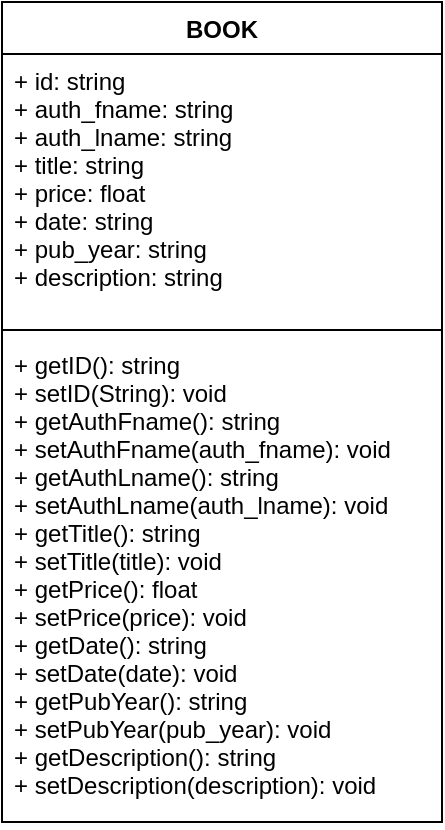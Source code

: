 <mxfile version="14.1.8" type="device" pages="2"><diagram id="p7IvkgNbPgpUHnExX8V_" name="UML"><mxGraphModel dx="1422" dy="822" grid="1" gridSize="10" guides="1" tooltips="1" connect="1" arrows="1" fold="1" page="1" pageScale="1" pageWidth="1169" pageHeight="827" math="0" shadow="0"><root><mxCell id="0"/><mxCell id="1" parent="0"/><mxCell id="fQqwjprZyvzPJVJnrCtr-1" value="BOOK" style="swimlane;fontStyle=1;align=center;verticalAlign=top;childLayout=stackLayout;horizontal=1;startSize=26;horizontalStack=0;resizeParent=1;resizeParentMax=0;resizeLast=0;collapsible=1;marginBottom=0;" vertex="1" parent="1"><mxGeometry x="420" y="200" width="220" height="410" as="geometry"/></mxCell><mxCell id="fQqwjprZyvzPJVJnrCtr-2" value="+ id: string&#10;+ auth_fname: string&#10;+ auth_lname: string&#10;+ title: string&#10;+ price: float&#10;+ date: string&#10;+ pub_year: string&#10;+ description: string&#10;" style="text;strokeColor=none;fillColor=none;align=left;verticalAlign=top;spacingLeft=4;spacingRight=4;overflow=hidden;rotatable=0;points=[[0,0.5],[1,0.5]];portConstraint=eastwest;" vertex="1" parent="fQqwjprZyvzPJVJnrCtr-1"><mxGeometry y="26" width="220" height="134" as="geometry"/></mxCell><mxCell id="fQqwjprZyvzPJVJnrCtr-3" value="" style="line;strokeWidth=1;fillColor=none;align=left;verticalAlign=middle;spacingTop=-1;spacingLeft=3;spacingRight=3;rotatable=0;labelPosition=right;points=[];portConstraint=eastwest;" vertex="1" parent="fQqwjprZyvzPJVJnrCtr-1"><mxGeometry y="160" width="220" height="8" as="geometry"/></mxCell><mxCell id="fQqwjprZyvzPJVJnrCtr-4" value="+ getID(): string&#10;+ setID(String): void&#10;+ getAuthFname(): string&#10;+ setAuthFname(auth_fname): void&#10;+ getAuthLname(): string&#10;+ setAuthLname(auth_lname): void&#10;+ getTitle(): string&#10;+ setTitle(title): void&#10;+ getPrice(): float&#10;+ setPrice(price): void&#10;+ getDate(): string&#10;+ setDate(date): void&#10;+ getPubYear(): string&#10;+ setPubYear(pub_year): void&#10;+ getDescription(): string&#10;+ setDescription(description): void" style="text;strokeColor=none;fillColor=none;align=left;verticalAlign=top;spacingLeft=4;spacingRight=4;overflow=hidden;rotatable=0;points=[[0,0.5],[1,0.5]];portConstraint=eastwest;" vertex="1" parent="fQqwjprZyvzPJVJnrCtr-1"><mxGeometry y="168" width="220" height="242" as="geometry"/></mxCell></root></mxGraphModel></diagram><diagram id="Qe0166213dlJ0PMANbAi" name="Use case"><mxGraphModel dx="1422" dy="822" grid="1" gridSize="10" guides="1" tooltips="1" connect="1" arrows="1" fold="1" page="1" pageScale="1" pageWidth="1169" pageHeight="827" math="0" shadow="0"><root><mxCell id="HkRm35ogj41g3JvHw5jz-0"/><mxCell id="HkRm35ogj41g3JvHw5jz-1" parent="HkRm35ogj41g3JvHw5jz-0"/><mxCell id="HkRm35ogj41g3JvHw5jz-20" value="" style="html=1;" vertex="1" parent="HkRm35ogj41g3JvHw5jz-1"><mxGeometry x="360" y="80" width="320" height="520" as="geometry"/></mxCell><mxCell id="HkRm35ogj41g3JvHw5jz-8" style="rounded=0;orthogonalLoop=1;jettySize=auto;html=1;endArrow=none;endFill=0;entryX=0;entryY=0.5;entryDx=0;entryDy=0;" edge="1" parent="HkRm35ogj41g3JvHw5jz-1" source="HkRm35ogj41g3JvHw5jz-2" target="HkRm35ogj41g3JvHw5jz-3"><mxGeometry relative="1" as="geometry"/></mxCell><mxCell id="HkRm35ogj41g3JvHw5jz-10" style="edgeStyle=none;rounded=0;orthogonalLoop=1;jettySize=auto;html=1;endArrow=none;endFill=0;entryX=0;entryY=0.5;entryDx=0;entryDy=0;" edge="1" parent="HkRm35ogj41g3JvHw5jz-1" source="HkRm35ogj41g3JvHw5jz-2" target="HkRm35ogj41g3JvHw5jz-5"><mxGeometry relative="1" as="geometry"/></mxCell><mxCell id="HkRm35ogj41g3JvHw5jz-13" style="edgeStyle=none;rounded=0;orthogonalLoop=1;jettySize=auto;html=1;endArrow=none;endFill=0;entryX=0;entryY=0.5;entryDx=0;entryDy=0;" edge="1" parent="HkRm35ogj41g3JvHw5jz-1" source="HkRm35ogj41g3JvHw5jz-2" target="HkRm35ogj41g3JvHw5jz-12"><mxGeometry relative="1" as="geometry"/></mxCell><mxCell id="HkRm35ogj41g3JvHw5jz-17" style="edgeStyle=none;rounded=0;orthogonalLoop=1;jettySize=auto;html=1;endArrow=none;endFill=0;entryX=0;entryY=0.5;entryDx=0;entryDy=0;" edge="1" parent="HkRm35ogj41g3JvHw5jz-1" source="HkRm35ogj41g3JvHw5jz-2" target="HkRm35ogj41g3JvHw5jz-6"><mxGeometry relative="1" as="geometry"/></mxCell><mxCell id="HkRm35ogj41g3JvHw5jz-2" value="User" style="shape=umlActor;verticalLabelPosition=bottom;verticalAlign=top;html=1;" vertex="1" parent="HkRm35ogj41g3JvHw5jz-1"><mxGeometry x="240" y="260" width="30" height="60" as="geometry"/></mxCell><mxCell id="HkRm35ogj41g3JvHw5jz-24" style="edgeStyle=none;rounded=0;orthogonalLoop=1;jettySize=auto;html=1;endArrow=none;endFill=0;exitX=1;exitY=0.5;exitDx=0;exitDy=0;" edge="1" parent="HkRm35ogj41g3JvHw5jz-1" source="HkRm35ogj41g3JvHw5jz-3" target="HkRm35ogj41g3JvHw5jz-22"><mxGeometry relative="1" as="geometry"/></mxCell><mxCell id="HkRm35ogj41g3JvHw5jz-3" value="Select books" style="ellipse;whiteSpace=wrap;html=1;" vertex="1" parent="HkRm35ogj41g3JvHw5jz-1"><mxGeometry x="440" y="120" width="140" height="70" as="geometry"/></mxCell><mxCell id="HkRm35ogj41g3JvHw5jz-25" style="edgeStyle=none;rounded=0;orthogonalLoop=1;jettySize=auto;html=1;exitX=1;exitY=0.5;exitDx=0;exitDy=0;endArrow=none;endFill=0;" edge="1" parent="HkRm35ogj41g3JvHw5jz-1" source="HkRm35ogj41g3JvHw5jz-5" target="HkRm35ogj41g3JvHw5jz-22"><mxGeometry relative="1" as="geometry"/></mxCell><mxCell id="HkRm35ogj41g3JvHw5jz-5" value="View Shopping cart" style="ellipse;whiteSpace=wrap;html=1;" vertex="1" parent="HkRm35ogj41g3JvHw5jz-1"><mxGeometry x="440" y="240" width="140" height="70" as="geometry"/></mxCell><mxCell id="HkRm35ogj41g3JvHw5jz-26" style="edgeStyle=none;rounded=0;orthogonalLoop=1;jettySize=auto;html=1;endArrow=none;endFill=0;exitX=1;exitY=0.5;exitDx=0;exitDy=0;" edge="1" parent="HkRm35ogj41g3JvHw5jz-1" source="HkRm35ogj41g3JvHw5jz-6" target="HkRm35ogj41g3JvHw5jz-22"><mxGeometry relative="1" as="geometry"/></mxCell><mxCell id="HkRm35ogj41g3JvHw5jz-6" value="Modify shopping cart" style="ellipse;whiteSpace=wrap;html=1;" vertex="1" parent="HkRm35ogj41g3JvHw5jz-1"><mxGeometry x="440" y="360" width="140" height="70" as="geometry"/></mxCell><mxCell id="HkRm35ogj41g3JvHw5jz-19" style="edgeStyle=none;rounded=0;orthogonalLoop=1;jettySize=auto;html=1;endArrow=none;endFill=0;exitX=1;exitY=1;exitDx=0;exitDy=0;" edge="1" parent="HkRm35ogj41g3JvHw5jz-1" source="HkRm35ogj41g3JvHw5jz-12" target="HkRm35ogj41g3JvHw5jz-18"><mxGeometry relative="1" as="geometry"/></mxCell><mxCell id="HkRm35ogj41g3JvHw5jz-27" style="edgeStyle=none;rounded=0;orthogonalLoop=1;jettySize=auto;html=1;endArrow=none;endFill=0;exitX=1;exitY=0;exitDx=0;exitDy=0;" edge="1" parent="HkRm35ogj41g3JvHw5jz-1" source="HkRm35ogj41g3JvHw5jz-12" target="HkRm35ogj41g3JvHw5jz-22"><mxGeometry relative="1" as="geometry"/></mxCell><mxCell id="HkRm35ogj41g3JvHw5jz-12" value="Purchase" style="ellipse;whiteSpace=wrap;html=1;" vertex="1" parent="HkRm35ogj41g3JvHw5jz-1"><mxGeometry x="440" y="480" width="140" height="70" as="geometry"/></mxCell><mxCell id="HkRm35ogj41g3JvHw5jz-18" value="Seller" style="shape=umlActor;verticalLabelPosition=bottom;verticalAlign=top;html=1;" vertex="1" parent="HkRm35ogj41g3JvHw5jz-1"><mxGeometry x="760" y="500" width="30" height="60" as="geometry"/></mxCell><mxCell id="HkRm35ogj41g3JvHw5jz-22" value="Database" style="shape=umlActor;verticalLabelPosition=bottom;verticalAlign=top;html=1;" vertex="1" parent="HkRm35ogj41g3JvHw5jz-1"><mxGeometry x="760" y="260" width="30" height="60" as="geometry"/></mxCell></root></mxGraphModel></diagram></mxfile>